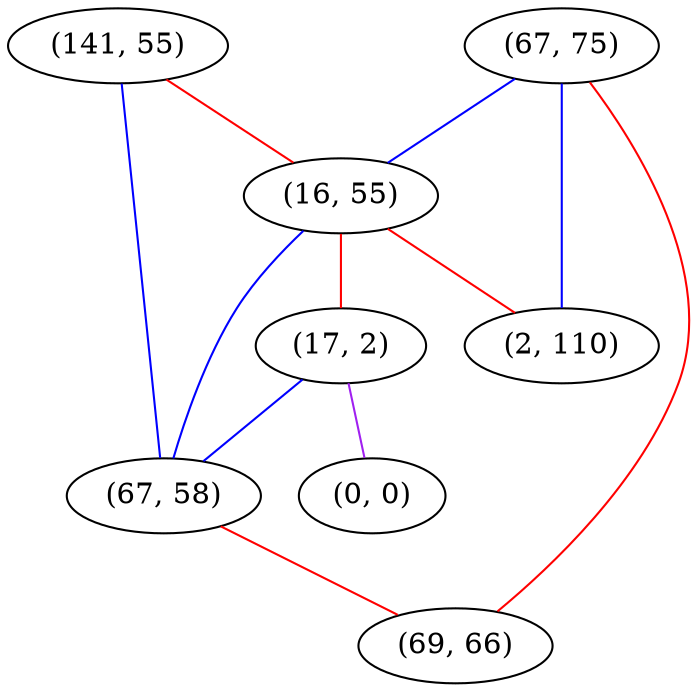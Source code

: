 graph "" {
"(141, 55)";
"(67, 75)";
"(16, 55)";
"(17, 2)";
"(0, 0)";
"(67, 58)";
"(2, 110)";
"(69, 66)";
"(141, 55)" -- "(67, 58)"  [color=blue, key=0, weight=3];
"(141, 55)" -- "(16, 55)"  [color=red, key=0, weight=1];
"(67, 75)" -- "(2, 110)"  [color=blue, key=0, weight=3];
"(67, 75)" -- "(69, 66)"  [color=red, key=0, weight=1];
"(67, 75)" -- "(16, 55)"  [color=blue, key=0, weight=3];
"(16, 55)" -- "(17, 2)"  [color=red, key=0, weight=1];
"(16, 55)" -- "(67, 58)"  [color=blue, key=0, weight=3];
"(16, 55)" -- "(2, 110)"  [color=red, key=0, weight=1];
"(17, 2)" -- "(67, 58)"  [color=blue, key=0, weight=3];
"(17, 2)" -- "(0, 0)"  [color=purple, key=0, weight=4];
"(67, 58)" -- "(69, 66)"  [color=red, key=0, weight=1];
}
